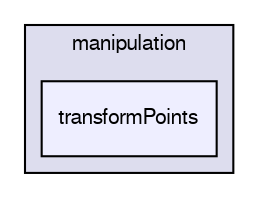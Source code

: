 digraph "applications/utilities/mesh/manipulation/transformPoints" {
  bgcolor=transparent;
  compound=true
  node [ fontsize="10", fontname="FreeSans"];
  edge [ labelfontsize="10", labelfontname="FreeSans"];
  subgraph clusterdir_15449a1ef4a09517cc5e2efa6b11565e {
    graph [ bgcolor="#ddddee", pencolor="black", label="manipulation" fontname="FreeSans", fontsize="10", URL="dir_15449a1ef4a09517cc5e2efa6b11565e.html"]
  dir_d09016f0846d8bd350279d5dcc9eb60e [shape=box, label="transformPoints", style="filled", fillcolor="#eeeeff", pencolor="black", URL="dir_d09016f0846d8bd350279d5dcc9eb60e.html"];
  }
}
